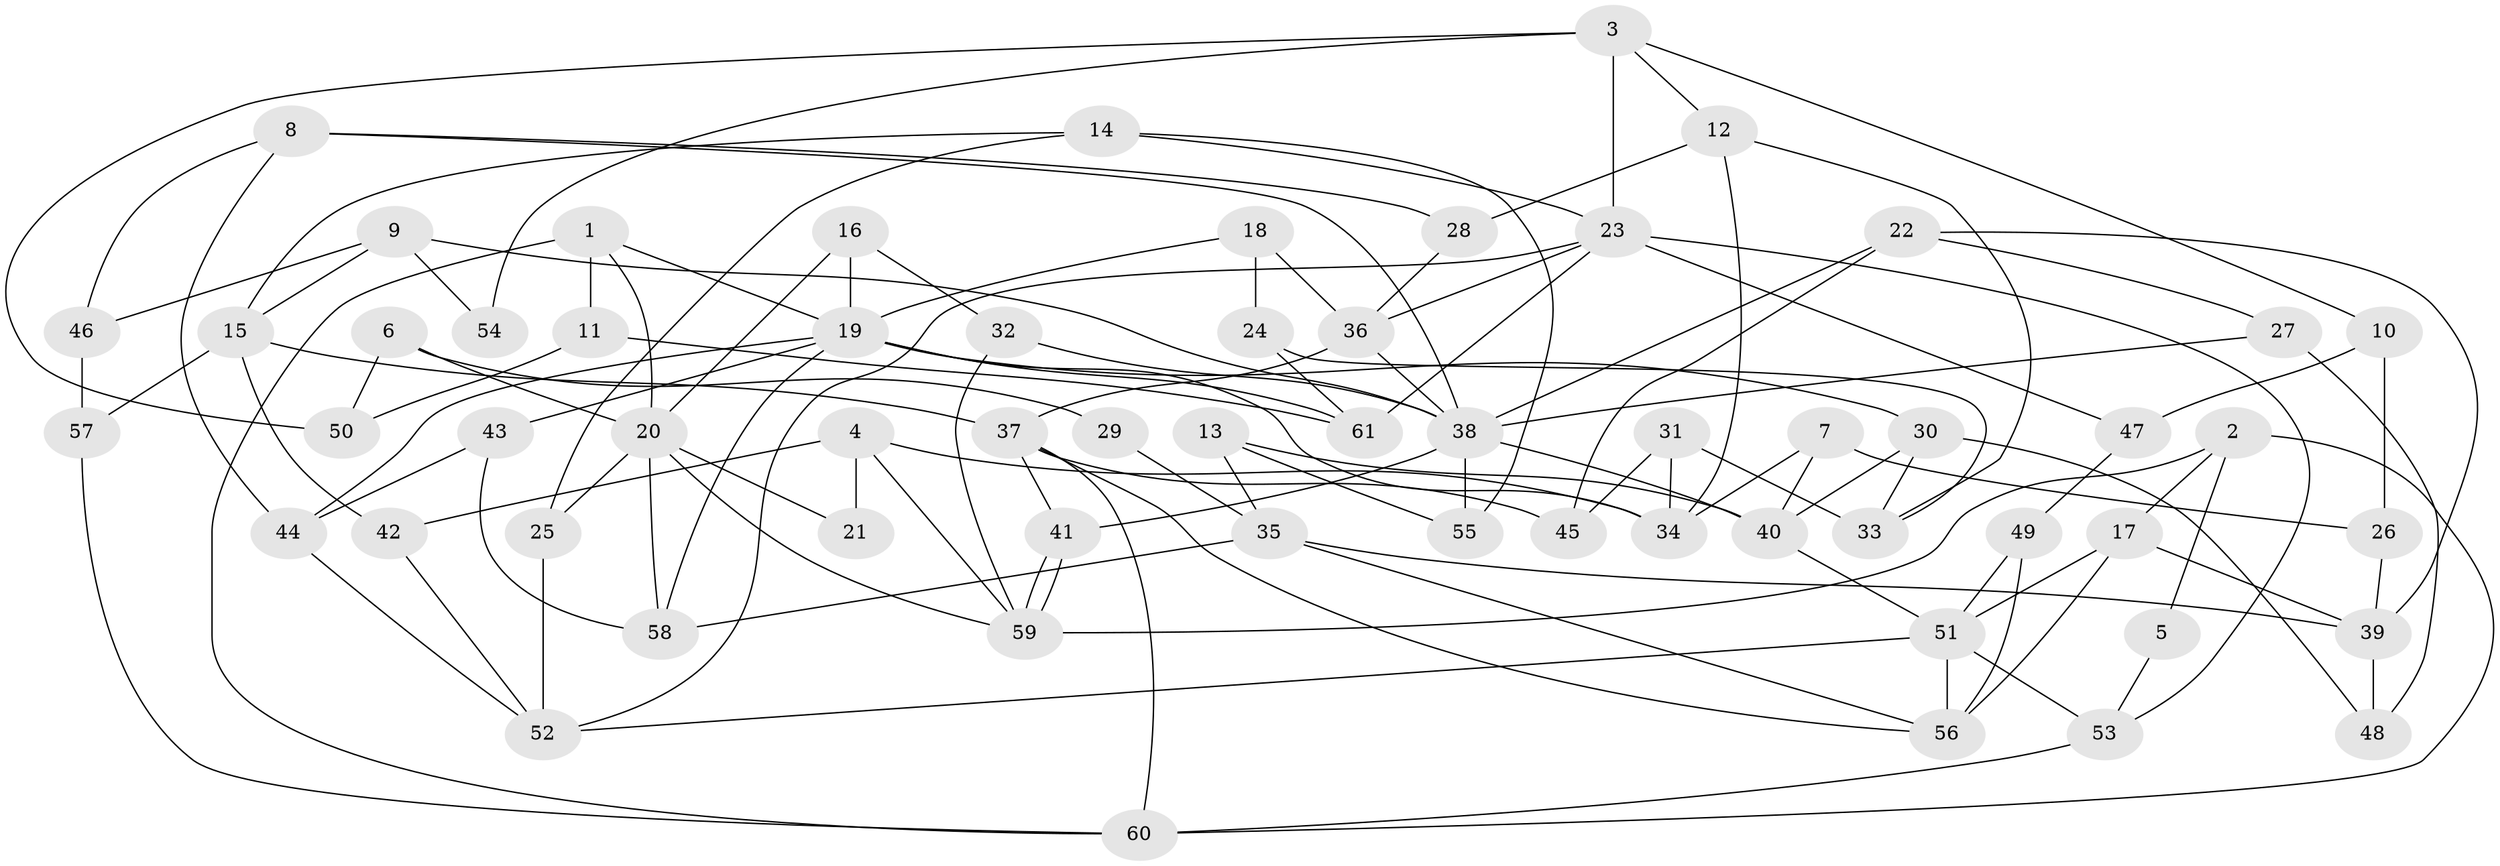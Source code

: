 // coarse degree distribution, {4: 0.3333333333333333, 6: 0.08333333333333333, 11: 0.041666666666666664, 5: 0.08333333333333333, 7: 0.041666666666666664, 9: 0.08333333333333333, 3: 0.125, 10: 0.041666666666666664, 2: 0.08333333333333333, 13: 0.041666666666666664, 8: 0.041666666666666664}
// Generated by graph-tools (version 1.1) at 2025/18/03/04/25 18:18:38]
// undirected, 61 vertices, 122 edges
graph export_dot {
graph [start="1"]
  node [color=gray90,style=filled];
  1;
  2;
  3;
  4;
  5;
  6;
  7;
  8;
  9;
  10;
  11;
  12;
  13;
  14;
  15;
  16;
  17;
  18;
  19;
  20;
  21;
  22;
  23;
  24;
  25;
  26;
  27;
  28;
  29;
  30;
  31;
  32;
  33;
  34;
  35;
  36;
  37;
  38;
  39;
  40;
  41;
  42;
  43;
  44;
  45;
  46;
  47;
  48;
  49;
  50;
  51;
  52;
  53;
  54;
  55;
  56;
  57;
  58;
  59;
  60;
  61;
  1 -- 20;
  1 -- 19;
  1 -- 11;
  1 -- 60;
  2 -- 17;
  2 -- 60;
  2 -- 5;
  2 -- 59;
  3 -- 12;
  3 -- 23;
  3 -- 10;
  3 -- 50;
  3 -- 54;
  4 -- 34;
  4 -- 59;
  4 -- 21;
  4 -- 42;
  5 -- 53;
  6 -- 50;
  6 -- 20;
  6 -- 29;
  7 -- 34;
  7 -- 40;
  7 -- 26;
  8 -- 44;
  8 -- 46;
  8 -- 28;
  8 -- 38;
  9 -- 38;
  9 -- 15;
  9 -- 46;
  9 -- 54;
  10 -- 26;
  10 -- 47;
  11 -- 61;
  11 -- 50;
  12 -- 34;
  12 -- 28;
  12 -- 33;
  13 -- 55;
  13 -- 40;
  13 -- 35;
  14 -- 25;
  14 -- 23;
  14 -- 15;
  14 -- 55;
  15 -- 37;
  15 -- 42;
  15 -- 57;
  16 -- 20;
  16 -- 19;
  16 -- 32;
  17 -- 51;
  17 -- 56;
  17 -- 39;
  18 -- 19;
  18 -- 36;
  18 -- 24;
  19 -- 43;
  19 -- 30;
  19 -- 34;
  19 -- 44;
  19 -- 58;
  19 -- 61;
  20 -- 59;
  20 -- 58;
  20 -- 21;
  20 -- 25;
  22 -- 39;
  22 -- 38;
  22 -- 27;
  22 -- 45;
  23 -- 52;
  23 -- 36;
  23 -- 47;
  23 -- 53;
  23 -- 61;
  24 -- 61;
  24 -- 33;
  25 -- 52;
  26 -- 39;
  27 -- 38;
  27 -- 48;
  28 -- 36;
  29 -- 35;
  30 -- 33;
  30 -- 48;
  30 -- 40;
  31 -- 45;
  31 -- 33;
  31 -- 34;
  32 -- 59;
  32 -- 38;
  35 -- 56;
  35 -- 39;
  35 -- 58;
  36 -- 37;
  36 -- 38;
  37 -- 60;
  37 -- 41;
  37 -- 45;
  37 -- 56;
  38 -- 40;
  38 -- 41;
  38 -- 55;
  39 -- 48;
  40 -- 51;
  41 -- 59;
  41 -- 59;
  42 -- 52;
  43 -- 58;
  43 -- 44;
  44 -- 52;
  46 -- 57;
  47 -- 49;
  49 -- 51;
  49 -- 56;
  51 -- 56;
  51 -- 52;
  51 -- 53;
  53 -- 60;
  57 -- 60;
}
